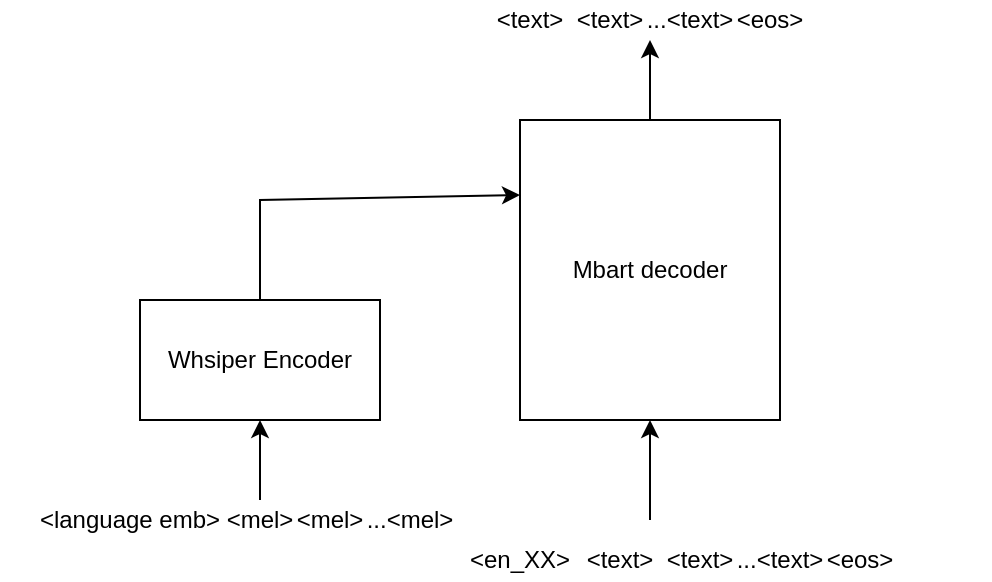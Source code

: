 <mxfile version="20.7.4" type="github">
  <diagram id="LzPSjrBE9QoCUfWx3sxA" name="第 1 页">
    <mxGraphModel dx="1303" dy="664" grid="1" gridSize="10" guides="1" tooltips="1" connect="1" arrows="1" fold="1" page="1" pageScale="1" pageWidth="827" pageHeight="1169" math="0" shadow="0">
      <root>
        <mxCell id="0" />
        <mxCell id="1" parent="0" />
        <mxCell id="XcR_hyQz9Lz4EqXfj8F2-1" value="Whsiper Encoder" style="rounded=0;whiteSpace=wrap;html=1;" vertex="1" parent="1">
          <mxGeometry x="140" y="330" width="120" height="60" as="geometry" />
        </mxCell>
        <mxCell id="XcR_hyQz9Lz4EqXfj8F2-2" value="Mbart decoder" style="rounded=0;whiteSpace=wrap;html=1;" vertex="1" parent="1">
          <mxGeometry x="330" y="240" width="130" height="150" as="geometry" />
        </mxCell>
        <mxCell id="XcR_hyQz9Lz4EqXfj8F2-3" value="" style="endArrow=classic;html=1;rounded=0;exitX=0.5;exitY=0;exitDx=0;exitDy=0;entryX=0;entryY=0.25;entryDx=0;entryDy=0;" edge="1" parent="1" source="XcR_hyQz9Lz4EqXfj8F2-1" target="XcR_hyQz9Lz4EqXfj8F2-2">
          <mxGeometry width="50" height="50" relative="1" as="geometry">
            <mxPoint x="230" y="310" as="sourcePoint" />
            <mxPoint x="280" y="260" as="targetPoint" />
            <Array as="points">
              <mxPoint x="200" y="280" />
            </Array>
          </mxGeometry>
        </mxCell>
        <mxCell id="XcR_hyQz9Lz4EqXfj8F2-4" value="&amp;lt;language emb&amp;gt;" style="text;strokeColor=none;align=center;fillColor=none;html=1;verticalAlign=middle;whiteSpace=wrap;rounded=0;" vertex="1" parent="1">
          <mxGeometry x="70" y="430" width="130" height="20" as="geometry" />
        </mxCell>
        <mxCell id="XcR_hyQz9Lz4EqXfj8F2-5" value="&amp;lt;mel&amp;gt;" style="text;strokeColor=none;align=center;fillColor=none;html=1;verticalAlign=middle;whiteSpace=wrap;rounded=0;" vertex="1" parent="1">
          <mxGeometry x="135" y="430" width="130" height="20" as="geometry" />
        </mxCell>
        <mxCell id="XcR_hyQz9Lz4EqXfj8F2-6" value="&amp;lt;mel&amp;gt;" style="text;strokeColor=none;align=center;fillColor=none;html=1;verticalAlign=middle;whiteSpace=wrap;rounded=0;" vertex="1" parent="1">
          <mxGeometry x="170" y="430" width="130" height="20" as="geometry" />
        </mxCell>
        <mxCell id="XcR_hyQz9Lz4EqXfj8F2-7" value="...&amp;lt;mel&amp;gt;" style="text;strokeColor=none;align=center;fillColor=none;html=1;verticalAlign=middle;whiteSpace=wrap;rounded=0;" vertex="1" parent="1">
          <mxGeometry x="210" y="430" width="130" height="20" as="geometry" />
        </mxCell>
        <mxCell id="XcR_hyQz9Lz4EqXfj8F2-8" value="" style="endArrow=classic;html=1;rounded=0;entryX=0.5;entryY=1;entryDx=0;entryDy=0;" edge="1" parent="1" target="XcR_hyQz9Lz4EqXfj8F2-1">
          <mxGeometry width="50" height="50" relative="1" as="geometry">
            <mxPoint x="200" y="430" as="sourcePoint" />
            <mxPoint x="560" y="340" as="targetPoint" />
          </mxGeometry>
        </mxCell>
        <mxCell id="XcR_hyQz9Lz4EqXfj8F2-12" value="&amp;lt;en_XX&amp;gt;" style="text;strokeColor=none;align=center;fillColor=none;html=1;verticalAlign=middle;whiteSpace=wrap;rounded=0;" vertex="1" parent="1">
          <mxGeometry x="265" y="450" width="130" height="20" as="geometry" />
        </mxCell>
        <mxCell id="XcR_hyQz9Lz4EqXfj8F2-13" value="&amp;lt;text&amp;gt;" style="text;strokeColor=none;align=center;fillColor=none;html=1;verticalAlign=middle;whiteSpace=wrap;rounded=0;" vertex="1" parent="1">
          <mxGeometry x="315" y="450" width="130" height="20" as="geometry" />
        </mxCell>
        <mxCell id="XcR_hyQz9Lz4EqXfj8F2-14" value="&amp;lt;text&amp;gt;" style="text;strokeColor=none;align=center;fillColor=none;html=1;verticalAlign=middle;whiteSpace=wrap;rounded=0;" vertex="1" parent="1">
          <mxGeometry x="355" y="450" width="130" height="20" as="geometry" />
        </mxCell>
        <mxCell id="XcR_hyQz9Lz4EqXfj8F2-15" value="...&amp;lt;text&amp;gt;" style="text;strokeColor=none;align=center;fillColor=none;html=1;verticalAlign=middle;whiteSpace=wrap;rounded=0;" vertex="1" parent="1">
          <mxGeometry x="395" y="450" width="130" height="20" as="geometry" />
        </mxCell>
        <mxCell id="XcR_hyQz9Lz4EqXfj8F2-16" value="&amp;lt;eos&amp;gt;" style="text;strokeColor=none;align=center;fillColor=none;html=1;verticalAlign=middle;whiteSpace=wrap;rounded=0;" vertex="1" parent="1">
          <mxGeometry x="435" y="450" width="130" height="20" as="geometry" />
        </mxCell>
        <mxCell id="XcR_hyQz9Lz4EqXfj8F2-17" value="" style="endArrow=classic;html=1;rounded=0;entryX=0.5;entryY=1;entryDx=0;entryDy=0;" edge="1" parent="1" target="XcR_hyQz9Lz4EqXfj8F2-2">
          <mxGeometry width="50" height="50" relative="1" as="geometry">
            <mxPoint x="395" y="440" as="sourcePoint" />
            <mxPoint x="560" y="340" as="targetPoint" />
          </mxGeometry>
        </mxCell>
        <mxCell id="XcR_hyQz9Lz4EqXfj8F2-18" value="" style="endArrow=classic;html=1;rounded=0;exitX=0.5;exitY=0;exitDx=0;exitDy=0;" edge="1" parent="1" source="XcR_hyQz9Lz4EqXfj8F2-2">
          <mxGeometry width="50" height="50" relative="1" as="geometry">
            <mxPoint x="510" y="390" as="sourcePoint" />
            <mxPoint x="395" y="200" as="targetPoint" />
          </mxGeometry>
        </mxCell>
        <mxCell id="XcR_hyQz9Lz4EqXfj8F2-20" value="&amp;lt;text&amp;gt;" style="text;strokeColor=none;align=center;fillColor=none;html=1;verticalAlign=middle;whiteSpace=wrap;rounded=0;" vertex="1" parent="1">
          <mxGeometry x="270" y="180" width="130" height="20" as="geometry" />
        </mxCell>
        <mxCell id="XcR_hyQz9Lz4EqXfj8F2-21" value="&amp;lt;text&amp;gt;" style="text;strokeColor=none;align=center;fillColor=none;html=1;verticalAlign=middle;whiteSpace=wrap;rounded=0;" vertex="1" parent="1">
          <mxGeometry x="310" y="180" width="130" height="20" as="geometry" />
        </mxCell>
        <mxCell id="XcR_hyQz9Lz4EqXfj8F2-22" value="...&amp;lt;text&amp;gt;" style="text;strokeColor=none;align=center;fillColor=none;html=1;verticalAlign=middle;whiteSpace=wrap;rounded=0;" vertex="1" parent="1">
          <mxGeometry x="350" y="180" width="130" height="20" as="geometry" />
        </mxCell>
        <mxCell id="XcR_hyQz9Lz4EqXfj8F2-23" value="&amp;lt;eos&amp;gt;" style="text;strokeColor=none;align=center;fillColor=none;html=1;verticalAlign=middle;whiteSpace=wrap;rounded=0;" vertex="1" parent="1">
          <mxGeometry x="390" y="180" width="130" height="20" as="geometry" />
        </mxCell>
      </root>
    </mxGraphModel>
  </diagram>
</mxfile>

